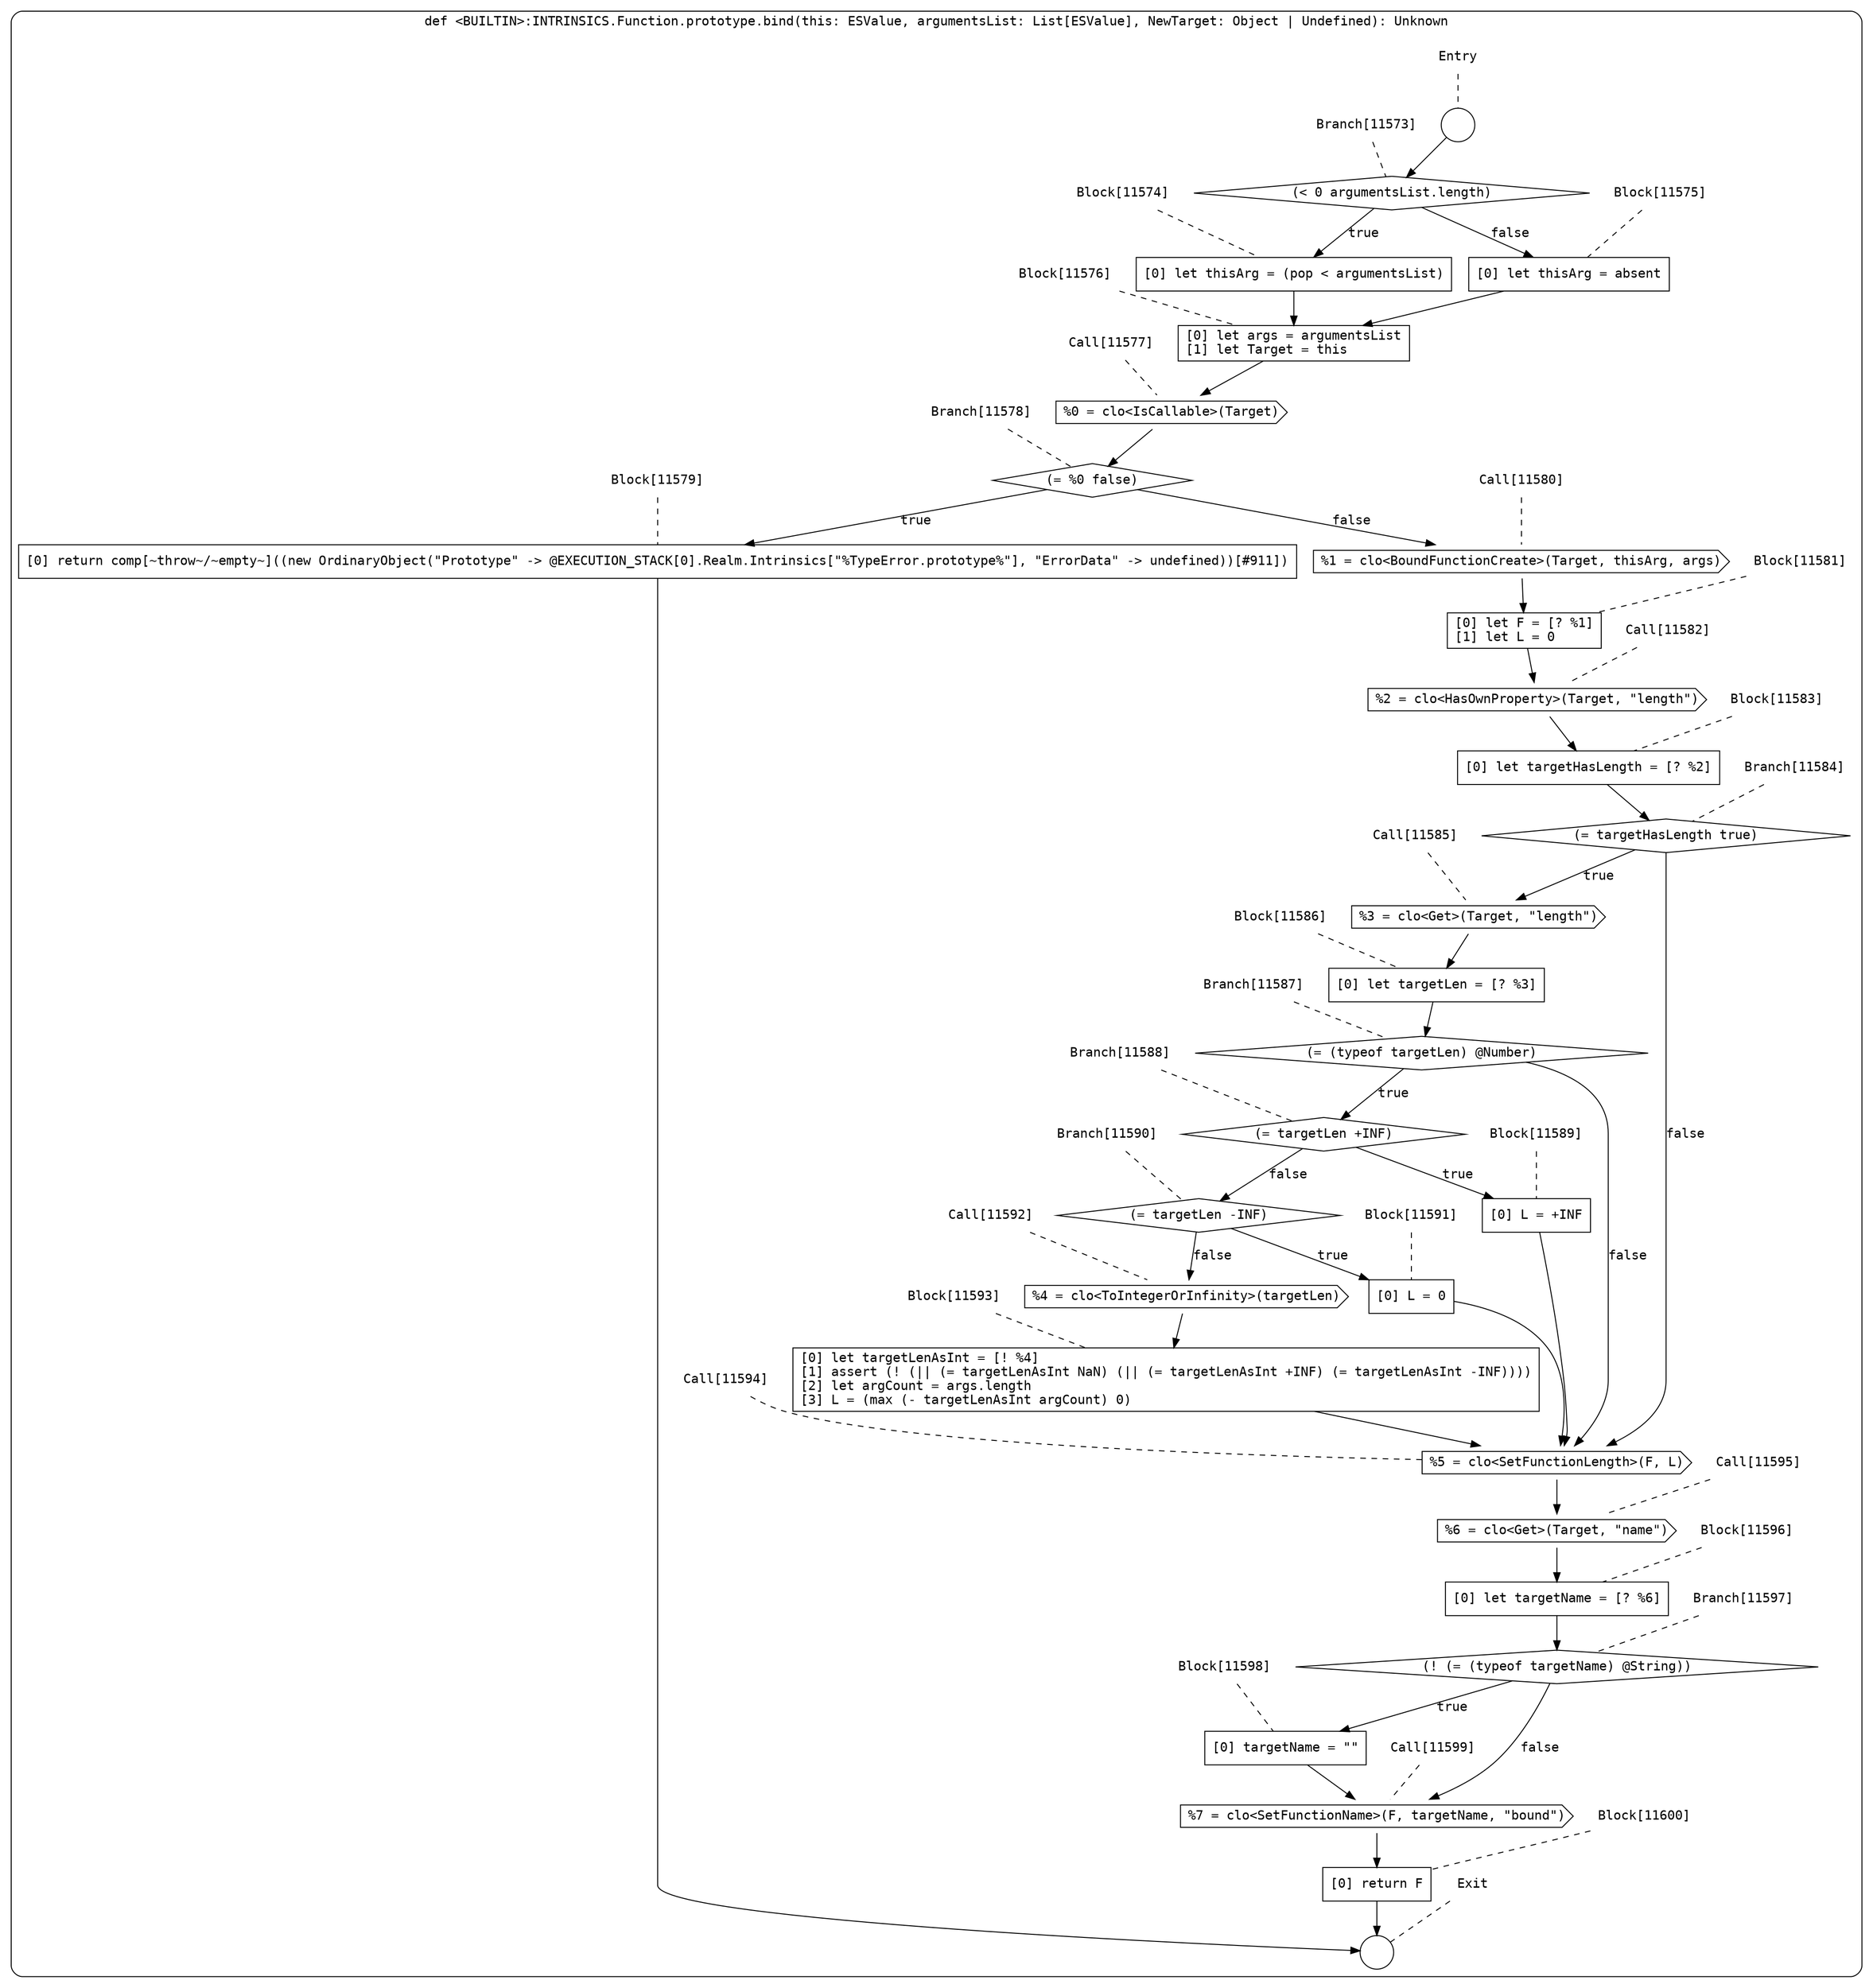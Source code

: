 digraph {
  graph [fontname = "Consolas"]
  node [fontname = "Consolas"]
  edge [fontname = "Consolas"]
  subgraph cluster2036 {
    label = "def <BUILTIN>:INTRINSICS.Function.prototype.bind(this: ESValue, argumentsList: List[ESValue], NewTarget: Object | Undefined): Unknown"
    style = rounded
    cluster2036_entry_name [shape=none, label=<<font color="black">Entry</font>>]
    cluster2036_entry_name -> cluster2036_entry [arrowhead=none, color="black", style=dashed]
    cluster2036_entry [shape=circle label=" " color="black" fillcolor="white" style=filled]
    cluster2036_entry -> node11573 [color="black"]
    cluster2036_exit_name [shape=none, label=<<font color="black">Exit</font>>]
    cluster2036_exit_name -> cluster2036_exit [arrowhead=none, color="black", style=dashed]
    cluster2036_exit [shape=circle label=" " color="black" fillcolor="white" style=filled]
    node11573_name [shape=none, label=<<font color="black">Branch[11573]</font>>]
    node11573_name -> node11573 [arrowhead=none, color="black", style=dashed]
    node11573 [shape=diamond, label=<<font color="black">(&lt; 0 argumentsList.length)</font>> color="black" fillcolor="white", style=filled]
    node11573 -> node11574 [label=<<font color="black">true</font>> color="black"]
    node11573 -> node11575 [label=<<font color="black">false</font>> color="black"]
    node11574_name [shape=none, label=<<font color="black">Block[11574]</font>>]
    node11574_name -> node11574 [arrowhead=none, color="black", style=dashed]
    node11574 [shape=box, label=<<font color="black">[0] let thisArg = (pop &lt; argumentsList)<BR ALIGN="LEFT"/></font>> color="black" fillcolor="white", style=filled]
    node11574 -> node11576 [color="black"]
    node11575_name [shape=none, label=<<font color="black">Block[11575]</font>>]
    node11575_name -> node11575 [arrowhead=none, color="black", style=dashed]
    node11575 [shape=box, label=<<font color="black">[0] let thisArg = absent<BR ALIGN="LEFT"/></font>> color="black" fillcolor="white", style=filled]
    node11575 -> node11576 [color="black"]
    node11576_name [shape=none, label=<<font color="black">Block[11576]</font>>]
    node11576_name -> node11576 [arrowhead=none, color="black", style=dashed]
    node11576 [shape=box, label=<<font color="black">[0] let args = argumentsList<BR ALIGN="LEFT"/>[1] let Target = this<BR ALIGN="LEFT"/></font>> color="black" fillcolor="white", style=filled]
    node11576 -> node11577 [color="black"]
    node11577_name [shape=none, label=<<font color="black">Call[11577]</font>>]
    node11577_name -> node11577 [arrowhead=none, color="black", style=dashed]
    node11577 [shape=cds, label=<<font color="black">%0 = clo&lt;IsCallable&gt;(Target)</font>> color="black" fillcolor="white", style=filled]
    node11577 -> node11578 [color="black"]
    node11578_name [shape=none, label=<<font color="black">Branch[11578]</font>>]
    node11578_name -> node11578 [arrowhead=none, color="black", style=dashed]
    node11578 [shape=diamond, label=<<font color="black">(= %0 false)</font>> color="black" fillcolor="white", style=filled]
    node11578 -> node11579 [label=<<font color="black">true</font>> color="black"]
    node11578 -> node11580 [label=<<font color="black">false</font>> color="black"]
    node11579_name [shape=none, label=<<font color="black">Block[11579]</font>>]
    node11579_name -> node11579 [arrowhead=none, color="black", style=dashed]
    node11579 [shape=box, label=<<font color="black">[0] return comp[~throw~/~empty~]((new OrdinaryObject(&quot;Prototype&quot; -&gt; @EXECUTION_STACK[0].Realm.Intrinsics[&quot;%TypeError.prototype%&quot;], &quot;ErrorData&quot; -&gt; undefined))[#911])<BR ALIGN="LEFT"/></font>> color="black" fillcolor="white", style=filled]
    node11579 -> cluster2036_exit [color="black"]
    node11580_name [shape=none, label=<<font color="black">Call[11580]</font>>]
    node11580_name -> node11580 [arrowhead=none, color="black", style=dashed]
    node11580 [shape=cds, label=<<font color="black">%1 = clo&lt;BoundFunctionCreate&gt;(Target, thisArg, args)</font>> color="black" fillcolor="white", style=filled]
    node11580 -> node11581 [color="black"]
    node11581_name [shape=none, label=<<font color="black">Block[11581]</font>>]
    node11581_name -> node11581 [arrowhead=none, color="black", style=dashed]
    node11581 [shape=box, label=<<font color="black">[0] let F = [? %1]<BR ALIGN="LEFT"/>[1] let L = 0<BR ALIGN="LEFT"/></font>> color="black" fillcolor="white", style=filled]
    node11581 -> node11582 [color="black"]
    node11582_name [shape=none, label=<<font color="black">Call[11582]</font>>]
    node11582_name -> node11582 [arrowhead=none, color="black", style=dashed]
    node11582 [shape=cds, label=<<font color="black">%2 = clo&lt;HasOwnProperty&gt;(Target, &quot;length&quot;)</font>> color="black" fillcolor="white", style=filled]
    node11582 -> node11583 [color="black"]
    node11583_name [shape=none, label=<<font color="black">Block[11583]</font>>]
    node11583_name -> node11583 [arrowhead=none, color="black", style=dashed]
    node11583 [shape=box, label=<<font color="black">[0] let targetHasLength = [? %2]<BR ALIGN="LEFT"/></font>> color="black" fillcolor="white", style=filled]
    node11583 -> node11584 [color="black"]
    node11584_name [shape=none, label=<<font color="black">Branch[11584]</font>>]
    node11584_name -> node11584 [arrowhead=none, color="black", style=dashed]
    node11584 [shape=diamond, label=<<font color="black">(= targetHasLength true)</font>> color="black" fillcolor="white", style=filled]
    node11584 -> node11585 [label=<<font color="black">true</font>> color="black"]
    node11584 -> node11594 [label=<<font color="black">false</font>> color="black"]
    node11585_name [shape=none, label=<<font color="black">Call[11585]</font>>]
    node11585_name -> node11585 [arrowhead=none, color="black", style=dashed]
    node11585 [shape=cds, label=<<font color="black">%3 = clo&lt;Get&gt;(Target, &quot;length&quot;)</font>> color="black" fillcolor="white", style=filled]
    node11585 -> node11586 [color="black"]
    node11594_name [shape=none, label=<<font color="black">Call[11594]</font>>]
    node11594_name -> node11594 [arrowhead=none, color="black", style=dashed]
    node11594 [shape=cds, label=<<font color="black">%5 = clo&lt;SetFunctionLength&gt;(F, L)</font>> color="black" fillcolor="white", style=filled]
    node11594 -> node11595 [color="black"]
    node11586_name [shape=none, label=<<font color="black">Block[11586]</font>>]
    node11586_name -> node11586 [arrowhead=none, color="black", style=dashed]
    node11586 [shape=box, label=<<font color="black">[0] let targetLen = [? %3]<BR ALIGN="LEFT"/></font>> color="black" fillcolor="white", style=filled]
    node11586 -> node11587 [color="black"]
    node11595_name [shape=none, label=<<font color="black">Call[11595]</font>>]
    node11595_name -> node11595 [arrowhead=none, color="black", style=dashed]
    node11595 [shape=cds, label=<<font color="black">%6 = clo&lt;Get&gt;(Target, &quot;name&quot;)</font>> color="black" fillcolor="white", style=filled]
    node11595 -> node11596 [color="black"]
    node11587_name [shape=none, label=<<font color="black">Branch[11587]</font>>]
    node11587_name -> node11587 [arrowhead=none, color="black", style=dashed]
    node11587 [shape=diamond, label=<<font color="black">(= (typeof targetLen) @Number)</font>> color="black" fillcolor="white", style=filled]
    node11587 -> node11588 [label=<<font color="black">true</font>> color="black"]
    node11587 -> node11594 [label=<<font color="black">false</font>> color="black"]
    node11596_name [shape=none, label=<<font color="black">Block[11596]</font>>]
    node11596_name -> node11596 [arrowhead=none, color="black", style=dashed]
    node11596 [shape=box, label=<<font color="black">[0] let targetName = [? %6]<BR ALIGN="LEFT"/></font>> color="black" fillcolor="white", style=filled]
    node11596 -> node11597 [color="black"]
    node11588_name [shape=none, label=<<font color="black">Branch[11588]</font>>]
    node11588_name -> node11588 [arrowhead=none, color="black", style=dashed]
    node11588 [shape=diamond, label=<<font color="black">(= targetLen +INF)</font>> color="black" fillcolor="white", style=filled]
    node11588 -> node11589 [label=<<font color="black">true</font>> color="black"]
    node11588 -> node11590 [label=<<font color="black">false</font>> color="black"]
    node11597_name [shape=none, label=<<font color="black">Branch[11597]</font>>]
    node11597_name -> node11597 [arrowhead=none, color="black", style=dashed]
    node11597 [shape=diamond, label=<<font color="black">(! (= (typeof targetName) @String))</font>> color="black" fillcolor="white", style=filled]
    node11597 -> node11598 [label=<<font color="black">true</font>> color="black"]
    node11597 -> node11599 [label=<<font color="black">false</font>> color="black"]
    node11589_name [shape=none, label=<<font color="black">Block[11589]</font>>]
    node11589_name -> node11589 [arrowhead=none, color="black", style=dashed]
    node11589 [shape=box, label=<<font color="black">[0] L = +INF<BR ALIGN="LEFT"/></font>> color="black" fillcolor="white", style=filled]
    node11589 -> node11594 [color="black"]
    node11590_name [shape=none, label=<<font color="black">Branch[11590]</font>>]
    node11590_name -> node11590 [arrowhead=none, color="black", style=dashed]
    node11590 [shape=diamond, label=<<font color="black">(= targetLen -INF)</font>> color="black" fillcolor="white", style=filled]
    node11590 -> node11591 [label=<<font color="black">true</font>> color="black"]
    node11590 -> node11592 [label=<<font color="black">false</font>> color="black"]
    node11598_name [shape=none, label=<<font color="black">Block[11598]</font>>]
    node11598_name -> node11598 [arrowhead=none, color="black", style=dashed]
    node11598 [shape=box, label=<<font color="black">[0] targetName = &quot;&quot;<BR ALIGN="LEFT"/></font>> color="black" fillcolor="white", style=filled]
    node11598 -> node11599 [color="black"]
    node11599_name [shape=none, label=<<font color="black">Call[11599]</font>>]
    node11599_name -> node11599 [arrowhead=none, color="black", style=dashed]
    node11599 [shape=cds, label=<<font color="black">%7 = clo&lt;SetFunctionName&gt;(F, targetName, &quot;bound&quot;)</font>> color="black" fillcolor="white", style=filled]
    node11599 -> node11600 [color="black"]
    node11591_name [shape=none, label=<<font color="black">Block[11591]</font>>]
    node11591_name -> node11591 [arrowhead=none, color="black", style=dashed]
    node11591 [shape=box, label=<<font color="black">[0] L = 0<BR ALIGN="LEFT"/></font>> color="black" fillcolor="white", style=filled]
    node11591 -> node11594 [color="black"]
    node11592_name [shape=none, label=<<font color="black">Call[11592]</font>>]
    node11592_name -> node11592 [arrowhead=none, color="black", style=dashed]
    node11592 [shape=cds, label=<<font color="black">%4 = clo&lt;ToIntegerOrInfinity&gt;(targetLen)</font>> color="black" fillcolor="white", style=filled]
    node11592 -> node11593 [color="black"]
    node11600_name [shape=none, label=<<font color="black">Block[11600]</font>>]
    node11600_name -> node11600 [arrowhead=none, color="black", style=dashed]
    node11600 [shape=box, label=<<font color="black">[0] return F<BR ALIGN="LEFT"/></font>> color="black" fillcolor="white", style=filled]
    node11600 -> cluster2036_exit [color="black"]
    node11593_name [shape=none, label=<<font color="black">Block[11593]</font>>]
    node11593_name -> node11593 [arrowhead=none, color="black", style=dashed]
    node11593 [shape=box, label=<<font color="black">[0] let targetLenAsInt = [! %4]<BR ALIGN="LEFT"/>[1] assert (! (|| (= targetLenAsInt NaN) (|| (= targetLenAsInt +INF) (= targetLenAsInt -INF))))<BR ALIGN="LEFT"/>[2] let argCount = args.length<BR ALIGN="LEFT"/>[3] L = (max (- targetLenAsInt argCount) 0)<BR ALIGN="LEFT"/></font>> color="black" fillcolor="white", style=filled]
    node11593 -> node11594 [color="black"]
  }
}